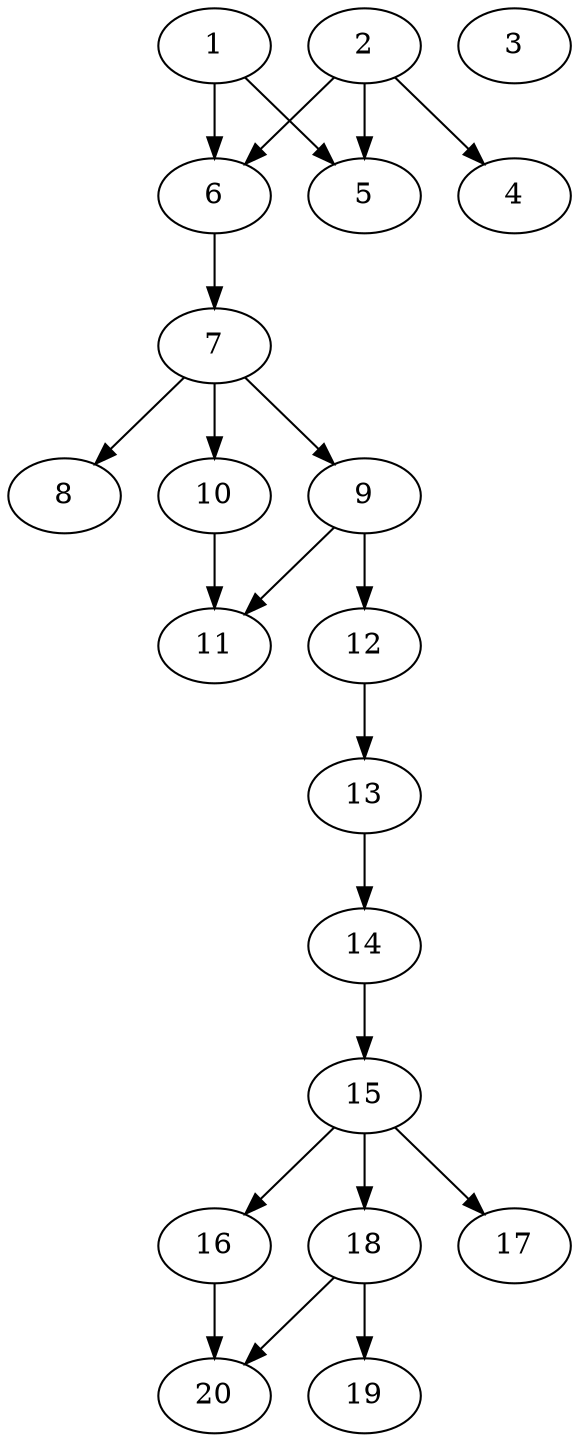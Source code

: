 // DAG automatically generated by daggen at Sat Jul 27 15:35:20 2019
// ./daggen --dot -n 20 --ccr 0.4 --fat 0.4 --regular 0.5 --density 0.5 --mindata 5242880 --maxdata 52428800 
digraph G {
  1 [size="63155200", alpha="0.13", expect_size="25262080"] 
  1 -> 5 [size ="25262080"]
  1 -> 6 [size ="25262080"]
  2 [size="66913280", alpha="0.15", expect_size="26765312"] 
  2 -> 4 [size ="26765312"]
  2 -> 5 [size ="26765312"]
  2 -> 6 [size ="26765312"]
  3 [size="61706240", alpha="0.00", expect_size="24682496"] 
  4 [size="126676480", alpha="0.03", expect_size="50670592"] 
  5 [size="70274560", alpha="0.08", expect_size="28109824"] 
  6 [size="90406400", alpha="0.11", expect_size="36162560"] 
  6 -> 7 [size ="36162560"]
  7 [size="58631680", alpha="0.13", expect_size="23452672"] 
  7 -> 8 [size ="23452672"]
  7 -> 9 [size ="23452672"]
  7 -> 10 [size ="23452672"]
  8 [size="124259840", alpha="0.15", expect_size="49703936"] 
  9 [size="82467840", alpha="0.16", expect_size="32987136"] 
  9 -> 11 [size ="32987136"]
  9 -> 12 [size ="32987136"]
  10 [size="93196800", alpha="0.12", expect_size="37278720"] 
  10 -> 11 [size ="37278720"]
  11 [size="13987840", alpha="0.02", expect_size="5595136"] 
  12 [size="92659200", alpha="0.00", expect_size="37063680"] 
  12 -> 13 [size ="37063680"]
  13 [size="64399360", alpha="0.15", expect_size="25759744"] 
  13 -> 14 [size ="25759744"]
  14 [size="66529280", alpha="0.17", expect_size="26611712"] 
  14 -> 15 [size ="26611712"]
  15 [size="84815360", alpha="0.10", expect_size="33926144"] 
  15 -> 16 [size ="33926144"]
  15 -> 17 [size ="33926144"]
  15 -> 18 [size ="33926144"]
  16 [size="130063360", alpha="0.02", expect_size="52025344"] 
  16 -> 20 [size ="52025344"]
  17 [size="79795200", alpha="0.06", expect_size="31918080"] 
  18 [size="40143360", alpha="0.04", expect_size="16057344"] 
  18 -> 19 [size ="16057344"]
  18 -> 20 [size ="16057344"]
  19 [size="130449920", alpha="0.04", expect_size="52179968"] 
  20 [size="109260800", alpha="0.07", expect_size="43704320"] 
}
